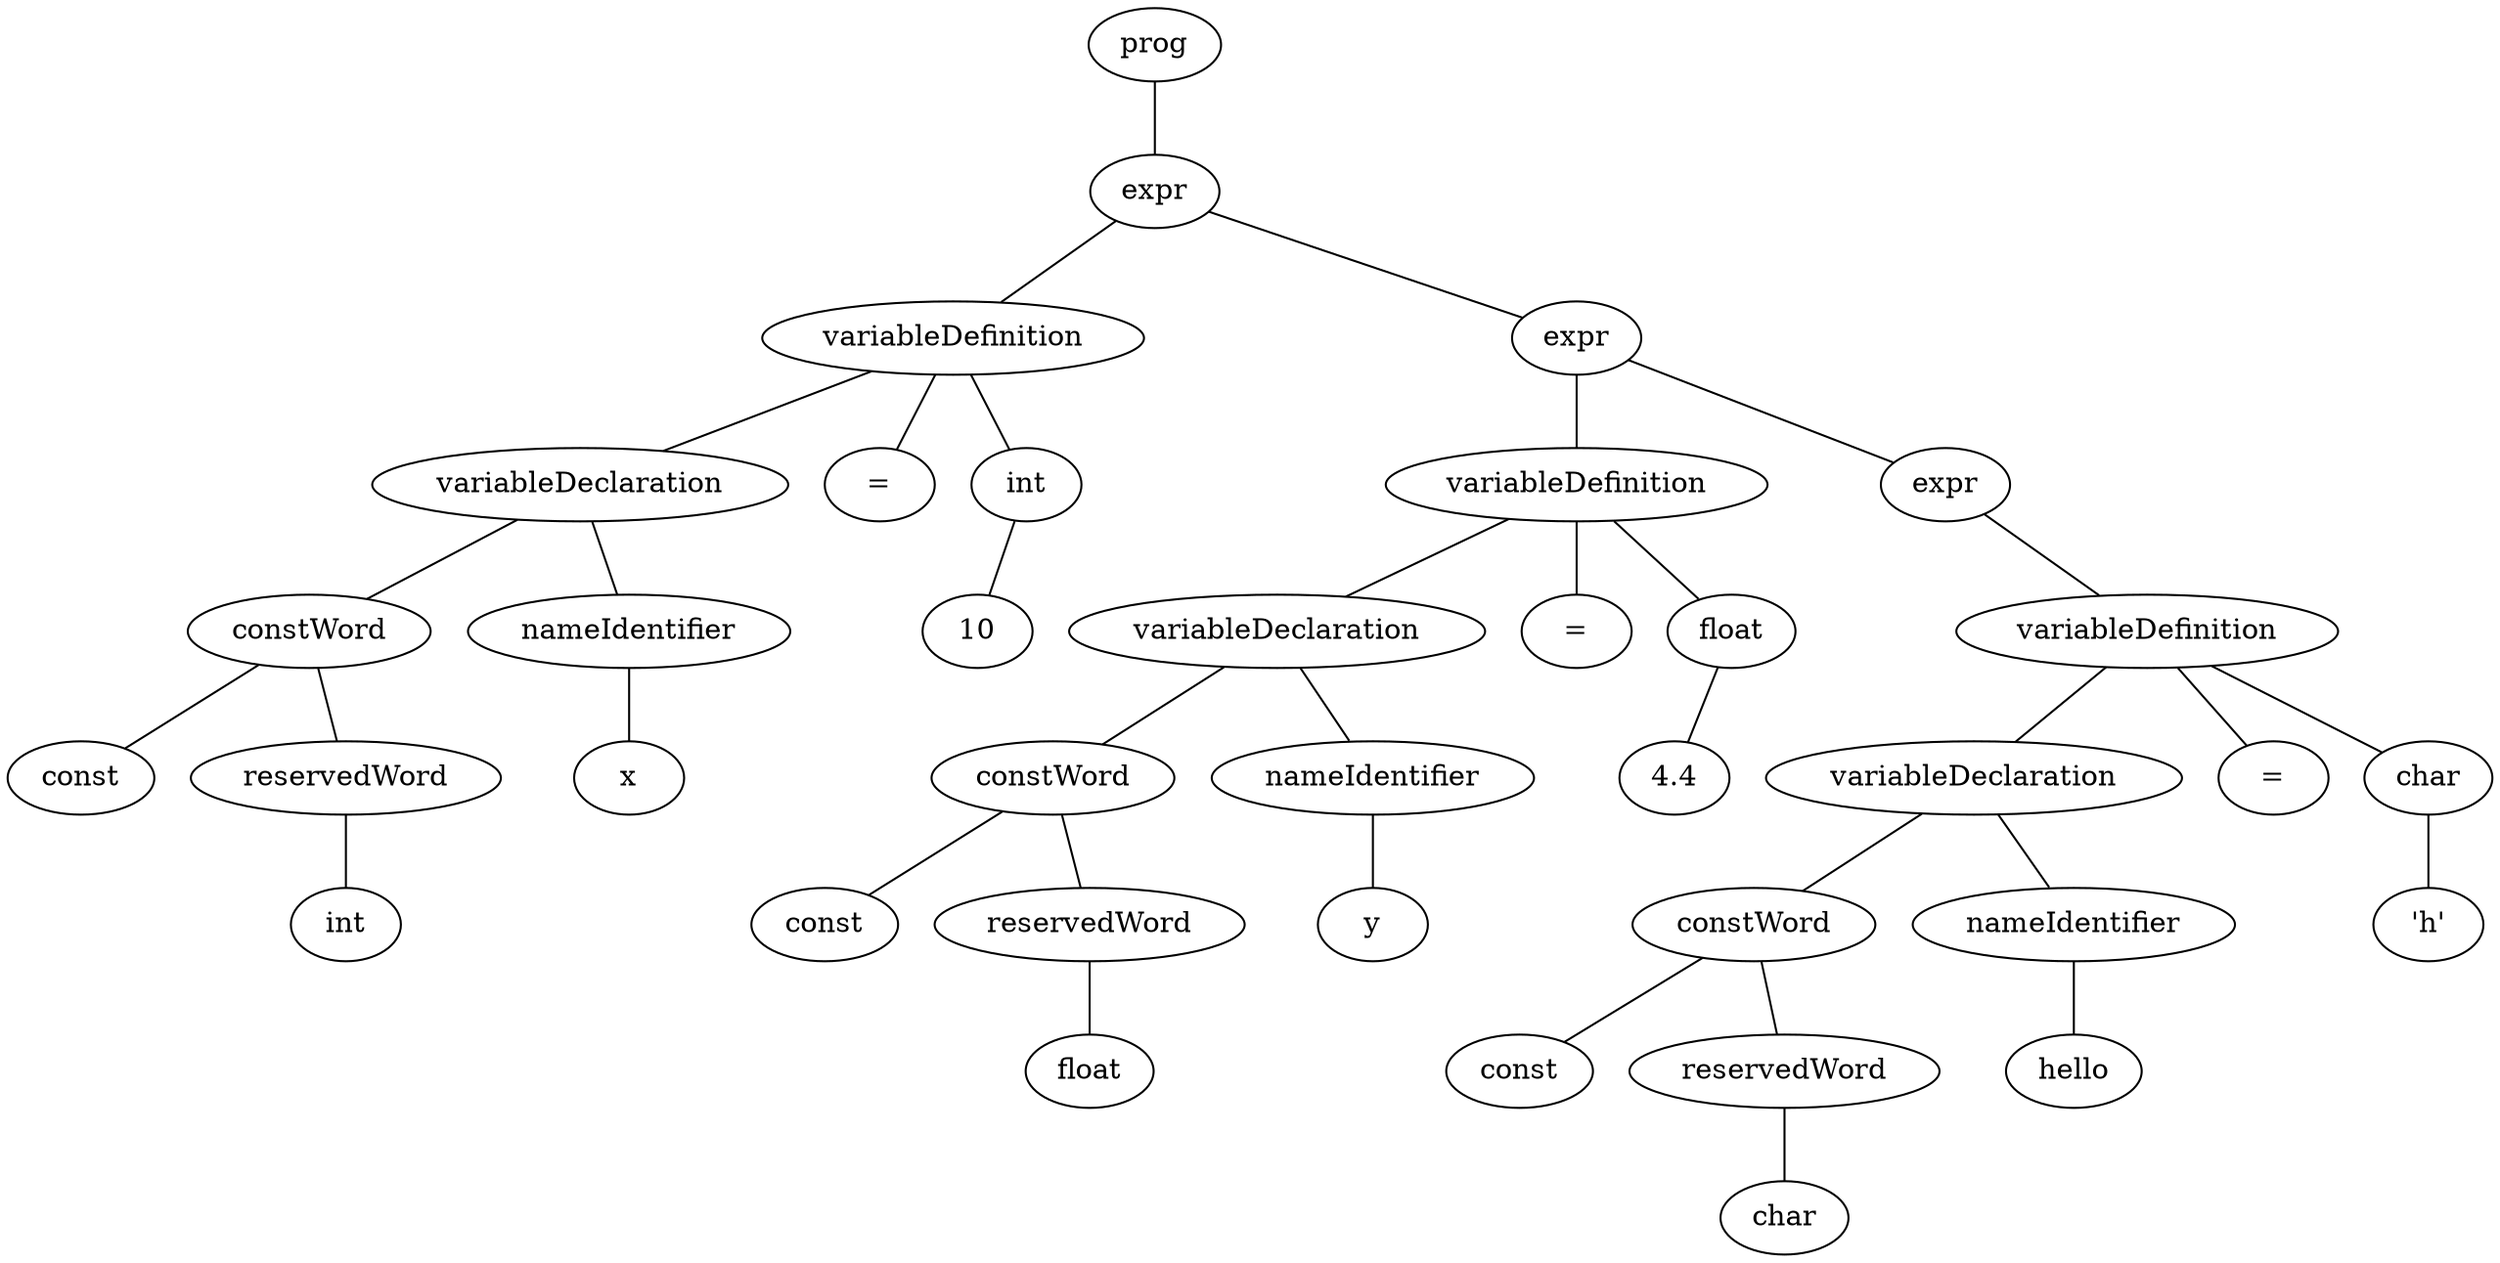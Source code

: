 graph ast { 
<AST.AST object at 0x7f3e8177d820>[label="prog"] 
<AST.AST object at 0x7f3e8155c1f0>[label="expr"] 
<AST.AST object at 0x7f3e816687f0>[label="variableDefinition"] 
<AST.AST object at 0x7f3e81668520>[label="variableDeclaration"] 
<AST.AST object at 0x7f3e81668af0>[label="constWord"] 
<AST.AST object at 0x7f3e81668a00>[label="const"] 
<AST.AST object at 0x7f3e81645400>[label="reservedWord"] 
<AST.AST object at 0x7f3e81645130>[label="int"] 
<AST.AST object at 0x7f3e81645430>[label="nameIdentifier"] 
<AST.AST object at 0x7f3e81646d00>[label="x"] 
<AST.AST object at 0x7f3e81668340>[label="="] 
<AST.AST object at 0x7f3e81674c40>[label="int"] 
<AST.AST object at 0x7f3e81674df0>[label="10"] 
<AST.AST object at 0x7f3e81668820>[label="expr"] 
<AST.AST object at 0x7f3e81674850>[label="variableDefinition"] 
<AST.AST object at 0x7f3e81674d30>[label="variableDeclaration"] 
<AST.AST object at 0x7f3e81674ee0>[label="constWord"] 
<AST.AST object at 0x7f3e8164a880>[label="const"] 
<AST.AST object at 0x7f3e8164a310>[label="reservedWord"] 
<AST.AST object at 0x7f3e8164a070>[label="float"] 
<AST.AST object at 0x7f3e8164a520>[label="nameIdentifier"] 
<AST.AST object at 0x7f3e8164adf0>[label="y"] 
<AST.AST object at 0x7f3e81674f70>[label="="] 
<AST.AST object at 0x7f3e81654640>[label="float"] 
<AST.AST object at 0x7f3e81654dc0>[label="4.4"] 
<AST.AST object at 0x7f3e81674a00>[label="expr"] 
<AST.AST object at 0x7f3e81654e50>[label="variableDefinition"] 
<AST.AST object at 0x7f3e81654670>[label="variableDeclaration"] 
<AST.AST object at 0x7f3e816527c0>[label="constWord"] 
<AST.AST object at 0x7f3e81652b50>[label="const"] 
<AST.AST object at 0x7f3e81652c70>[label="reservedWord"] 
<AST.AST object at 0x7f3e81652d60>[label="char"] 
<AST.AST object at 0x7f3e81652580>[label="nameIdentifier"] 
<AST.AST object at 0x7f3e81652df0>[label="hello"] 
<AST.AST object at 0x7f3e81652f70>[label="="] 
<AST.AST object at 0x7f3e816cf5b0>[label="char"] 
<AST.AST object at 0x7f3e816cf370>[label="'h'"] 
<AST.AST object at 0x7f3e8177d820> -- <AST.AST object at 0x7f3e8155c1f0>
<AST.AST object at 0x7f3e8155c1f0> -- <AST.AST object at 0x7f3e816687f0>
<AST.AST object at 0x7f3e816687f0> -- <AST.AST object at 0x7f3e81668520>
<AST.AST object at 0x7f3e81668520> -- <AST.AST object at 0x7f3e81668af0>
<AST.AST object at 0x7f3e81668af0> -- <AST.AST object at 0x7f3e81668a00>
<AST.AST object at 0x7f3e81668af0> -- <AST.AST object at 0x7f3e81645400>
<AST.AST object at 0x7f3e81645400> -- <AST.AST object at 0x7f3e81645130>
<AST.AST object at 0x7f3e81668520> -- <AST.AST object at 0x7f3e81645430>
<AST.AST object at 0x7f3e81645430> -- <AST.AST object at 0x7f3e81646d00>
<AST.AST object at 0x7f3e816687f0> -- <AST.AST object at 0x7f3e81668340>
<AST.AST object at 0x7f3e816687f0> -- <AST.AST object at 0x7f3e81674c40>
<AST.AST object at 0x7f3e81674c40> -- <AST.AST object at 0x7f3e81674df0>
<AST.AST object at 0x7f3e8155c1f0> -- <AST.AST object at 0x7f3e81668820>
<AST.AST object at 0x7f3e81668820> -- <AST.AST object at 0x7f3e81674850>
<AST.AST object at 0x7f3e81674850> -- <AST.AST object at 0x7f3e81674d30>
<AST.AST object at 0x7f3e81674d30> -- <AST.AST object at 0x7f3e81674ee0>
<AST.AST object at 0x7f3e81674ee0> -- <AST.AST object at 0x7f3e8164a880>
<AST.AST object at 0x7f3e81674ee0> -- <AST.AST object at 0x7f3e8164a310>
<AST.AST object at 0x7f3e8164a310> -- <AST.AST object at 0x7f3e8164a070>
<AST.AST object at 0x7f3e81674d30> -- <AST.AST object at 0x7f3e8164a520>
<AST.AST object at 0x7f3e8164a520> -- <AST.AST object at 0x7f3e8164adf0>
<AST.AST object at 0x7f3e81674850> -- <AST.AST object at 0x7f3e81674f70>
<AST.AST object at 0x7f3e81674850> -- <AST.AST object at 0x7f3e81654640>
<AST.AST object at 0x7f3e81654640> -- <AST.AST object at 0x7f3e81654dc0>
<AST.AST object at 0x7f3e81668820> -- <AST.AST object at 0x7f3e81674a00>
<AST.AST object at 0x7f3e81674a00> -- <AST.AST object at 0x7f3e81654e50>
<AST.AST object at 0x7f3e81654e50> -- <AST.AST object at 0x7f3e81654670>
<AST.AST object at 0x7f3e81654670> -- <AST.AST object at 0x7f3e816527c0>
<AST.AST object at 0x7f3e816527c0> -- <AST.AST object at 0x7f3e81652b50>
<AST.AST object at 0x7f3e816527c0> -- <AST.AST object at 0x7f3e81652c70>
<AST.AST object at 0x7f3e81652c70> -- <AST.AST object at 0x7f3e81652d60>
<AST.AST object at 0x7f3e81654670> -- <AST.AST object at 0x7f3e81652580>
<AST.AST object at 0x7f3e81652580> -- <AST.AST object at 0x7f3e81652df0>
<AST.AST object at 0x7f3e81654e50> -- <AST.AST object at 0x7f3e81652f70>
<AST.AST object at 0x7f3e81654e50> -- <AST.AST object at 0x7f3e816cf5b0>
<AST.AST object at 0x7f3e816cf5b0> -- <AST.AST object at 0x7f3e816cf370>
}